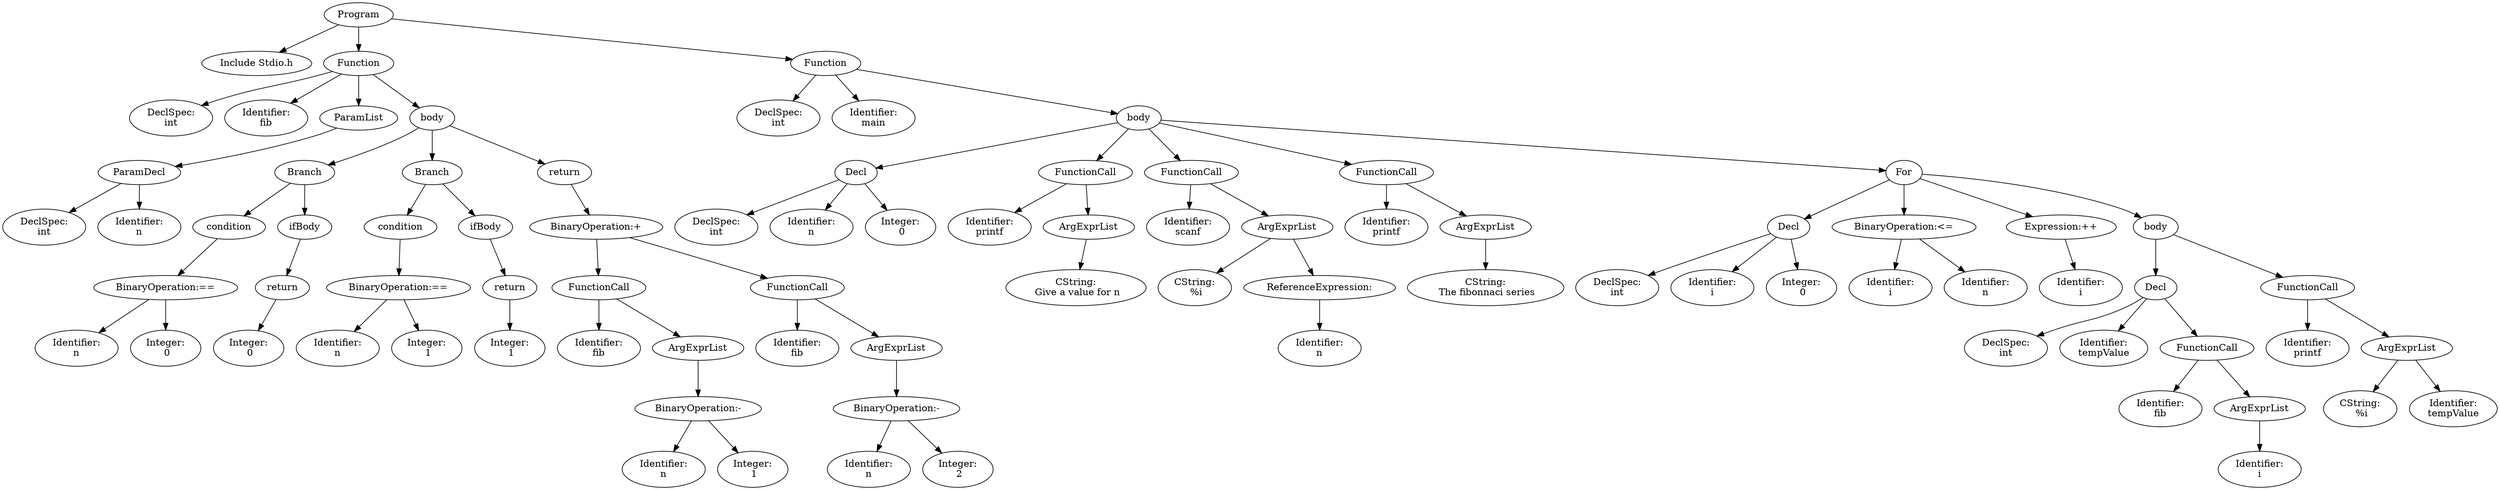digraph G {
0 [label="Program"];
0 -> 1;
1[label="Include Stdio.h"];
0 -> 2;
2 [label="Function"];
 2->3;
3 [label = "DeclSpec:
int"];
2->4;
4[label="Identifier:
fib"];
2->5;
5 [label="ParamList"];
5->6;
6 [label = "ParamDecl"];
6->7;
7 [label = "DeclSpec:
int"];
6->8;
8[label="Identifier:
n"];
2->9;
9[ label = "body"];
9->10;
10 [label = "Branch"];
10->11;
10->12;
11 [label = "condition"];
12 [label = "ifBody"];
11->13;
13 [label = "BinaryOperation:=="];
13->14;
14[label="Identifier:
n"];
13->15;
15[label="Integer:
 0"];
12->16;
16[label="return"];
16->18;
18[label="Integer:
 0"];
9->19;
19 [label = "Branch"];
19->20;
19->21;
20 [label = "condition"];
21 [label = "ifBody"];
20->22;
22 [label = "BinaryOperation:=="];
22->23;
23[label="Identifier:
n"];
22->24;
24[label="Integer:
 1"];
21->25;
25[label="return"];
25->27;
27[label="Integer:
 1"];
9->28;
28[label="return"];
28->42;
42 [label = "BinaryOperation:+"];
42->43;
43 [ label = "FunctionCall"];
43->44;
44[label="Identifier:
fib"];
43->45;
45 [ label = "ArgExprList"];
45->46;
46 [label = "BinaryOperation:-"];
46->47;
47[label="Identifier:
n"];
46->48;
48[label="Integer:
 1"];
42->49;
49 [ label = "FunctionCall"];
49->50;
50[label="Identifier:
fib"];
49->51;
51 [ label = "ArgExprList"];
51->52;
52 [label = "BinaryOperation:-"];
52->53;
53[label="Identifier:
n"];
52->54;
54[label="Integer:
 2"];
0 -> 55;
55 [label="Function"];
 55->56;
56 [label = "DeclSpec:
int"];
55->57;
57[label="Identifier:
main"];
55->58;
58[ label = "body"];
58->59;
59 [label="Decl" ];
59->60;
60 [label = "DeclSpec:
int"];
59->61;
61[label="Identifier:
n"];
59->62;
62[label="Integer:
 0"];
58->64;
64 [ label = "FunctionCall"];
64->65;
65[label="Identifier:
printf"];
64->66;
66 [ label = "ArgExprList"];
66->67;
67[label="CString:
 Give a value for n\n"];
58->69;
69 [ label = "FunctionCall"];
69->70;
70[label="Identifier:
scanf"];
69->71;
71 [ label = "ArgExprList"];
71->72;
72[label="CString:
 %i"];
71->73;
73 [ label = "ReferenceExpression:
"];
73->74;
74[label="Identifier:
n"];
58->76;
76 [ label = "FunctionCall"];
76->77;
77[label="Identifier:
printf"];
76->78;
78 [ label = "ArgExprList"];
78->79;
79[label="CString:
 The fibonnaci series\n"];
58->80;
80[ label = "For"];
80->81;
81 [label="Decl" ];
81->82;
82 [label = "DeclSpec:
int"];
81->83;
83[label="Identifier:
i"];
81->84;
84[label="Integer:
 0"];
80->85;
85 [label = "BinaryOperation:<="];
85->86;
86[label="Identifier:
i"];
85->87;
87[label="Identifier:
n"];
80->88;
88 [ label = "Expression:++"];
88->89;
89[label="Identifier:
i"];
80->90;
90[ label = "body"];
90->91;
91 [label="Decl" ];
91->92;
92 [label = "DeclSpec:
int"];
91->93;
93[label="Identifier:
tempValue"];
91->94;
94 [ label = "FunctionCall"];
94->95;
95[label="Identifier:
fib"];
94->96;
96 [ label = "ArgExprList"];
96->97;
97[label="Identifier:
i"];
90->99;
99 [ label = "FunctionCall"];
99->100;
100[label="Identifier:
printf"];
99->101;
101 [ label = "ArgExprList"];
101->102;
102[label="CString:
 %i\n"];
101->103;
103[label="Identifier:
tempValue"];
}